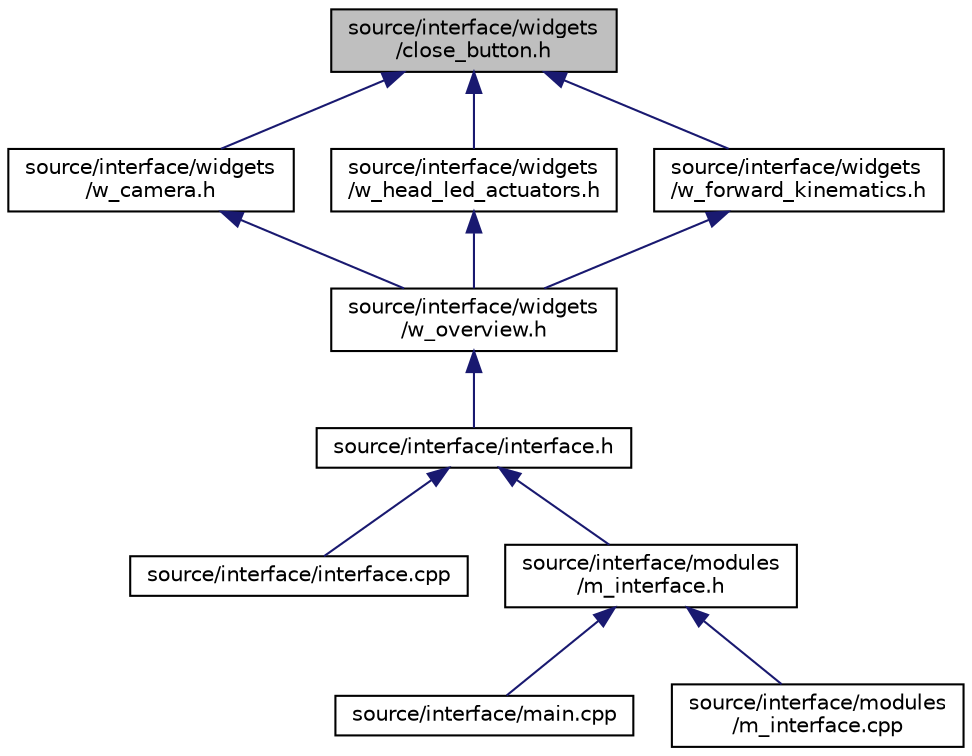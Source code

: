 digraph "source/interface/widgets/close_button.h"
{
  edge [fontname="Helvetica",fontsize="10",labelfontname="Helvetica",labelfontsize="10"];
  node [fontname="Helvetica",fontsize="10",shape=record];
  Node1 [label="source/interface/widgets\l/close_button.h",height=0.2,width=0.4,color="black", fillcolor="grey75", style="filled", fontcolor="black"];
  Node1 -> Node2 [dir="back",color="midnightblue",fontsize="10",style="solid",fontname="Helvetica"];
  Node2 [label="source/interface/widgets\l/w_camera.h",height=0.2,width=0.4,color="black", fillcolor="white", style="filled",URL="$w__camera_8h.html"];
  Node2 -> Node3 [dir="back",color="midnightblue",fontsize="10",style="solid",fontname="Helvetica"];
  Node3 [label="source/interface/widgets\l/w_overview.h",height=0.2,width=0.4,color="black", fillcolor="white", style="filled",URL="$w__overview_8h.html"];
  Node3 -> Node4 [dir="back",color="midnightblue",fontsize="10",style="solid",fontname="Helvetica"];
  Node4 [label="source/interface/interface.h",height=0.2,width=0.4,color="black", fillcolor="white", style="filled",URL="$interface_8h.html"];
  Node4 -> Node5 [dir="back",color="midnightblue",fontsize="10",style="solid",fontname="Helvetica"];
  Node5 [label="source/interface/interface.cpp",height=0.2,width=0.4,color="black", fillcolor="white", style="filled",URL="$interface_8cpp.html"];
  Node4 -> Node6 [dir="back",color="midnightblue",fontsize="10",style="solid",fontname="Helvetica"];
  Node6 [label="source/interface/modules\l/m_interface.h",height=0.2,width=0.4,color="black", fillcolor="white", style="filled",URL="$m__interface_8h.html"];
  Node6 -> Node7 [dir="back",color="midnightblue",fontsize="10",style="solid",fontname="Helvetica"];
  Node7 [label="source/interface/main.cpp",height=0.2,width=0.4,color="black", fillcolor="white", style="filled",URL="$interface_2main_8cpp.html"];
  Node6 -> Node8 [dir="back",color="midnightblue",fontsize="10",style="solid",fontname="Helvetica"];
  Node8 [label="source/interface/modules\l/m_interface.cpp",height=0.2,width=0.4,color="black", fillcolor="white", style="filled",URL="$m__interface_8cpp.html"];
  Node1 -> Node9 [dir="back",color="midnightblue",fontsize="10",style="solid",fontname="Helvetica"];
  Node9 [label="source/interface/widgets\l/w_head_led_actuators.h",height=0.2,width=0.4,color="black", fillcolor="white", style="filled",URL="$w__head__led__actuators_8h.html"];
  Node9 -> Node3 [dir="back",color="midnightblue",fontsize="10",style="solid",fontname="Helvetica"];
  Node1 -> Node10 [dir="back",color="midnightblue",fontsize="10",style="solid",fontname="Helvetica"];
  Node10 [label="source/interface/widgets\l/w_forward_kinematics.h",height=0.2,width=0.4,color="black", fillcolor="white", style="filled",URL="$w__forward__kinematics_8h.html"];
  Node10 -> Node3 [dir="back",color="midnightblue",fontsize="10",style="solid",fontname="Helvetica"];
}
